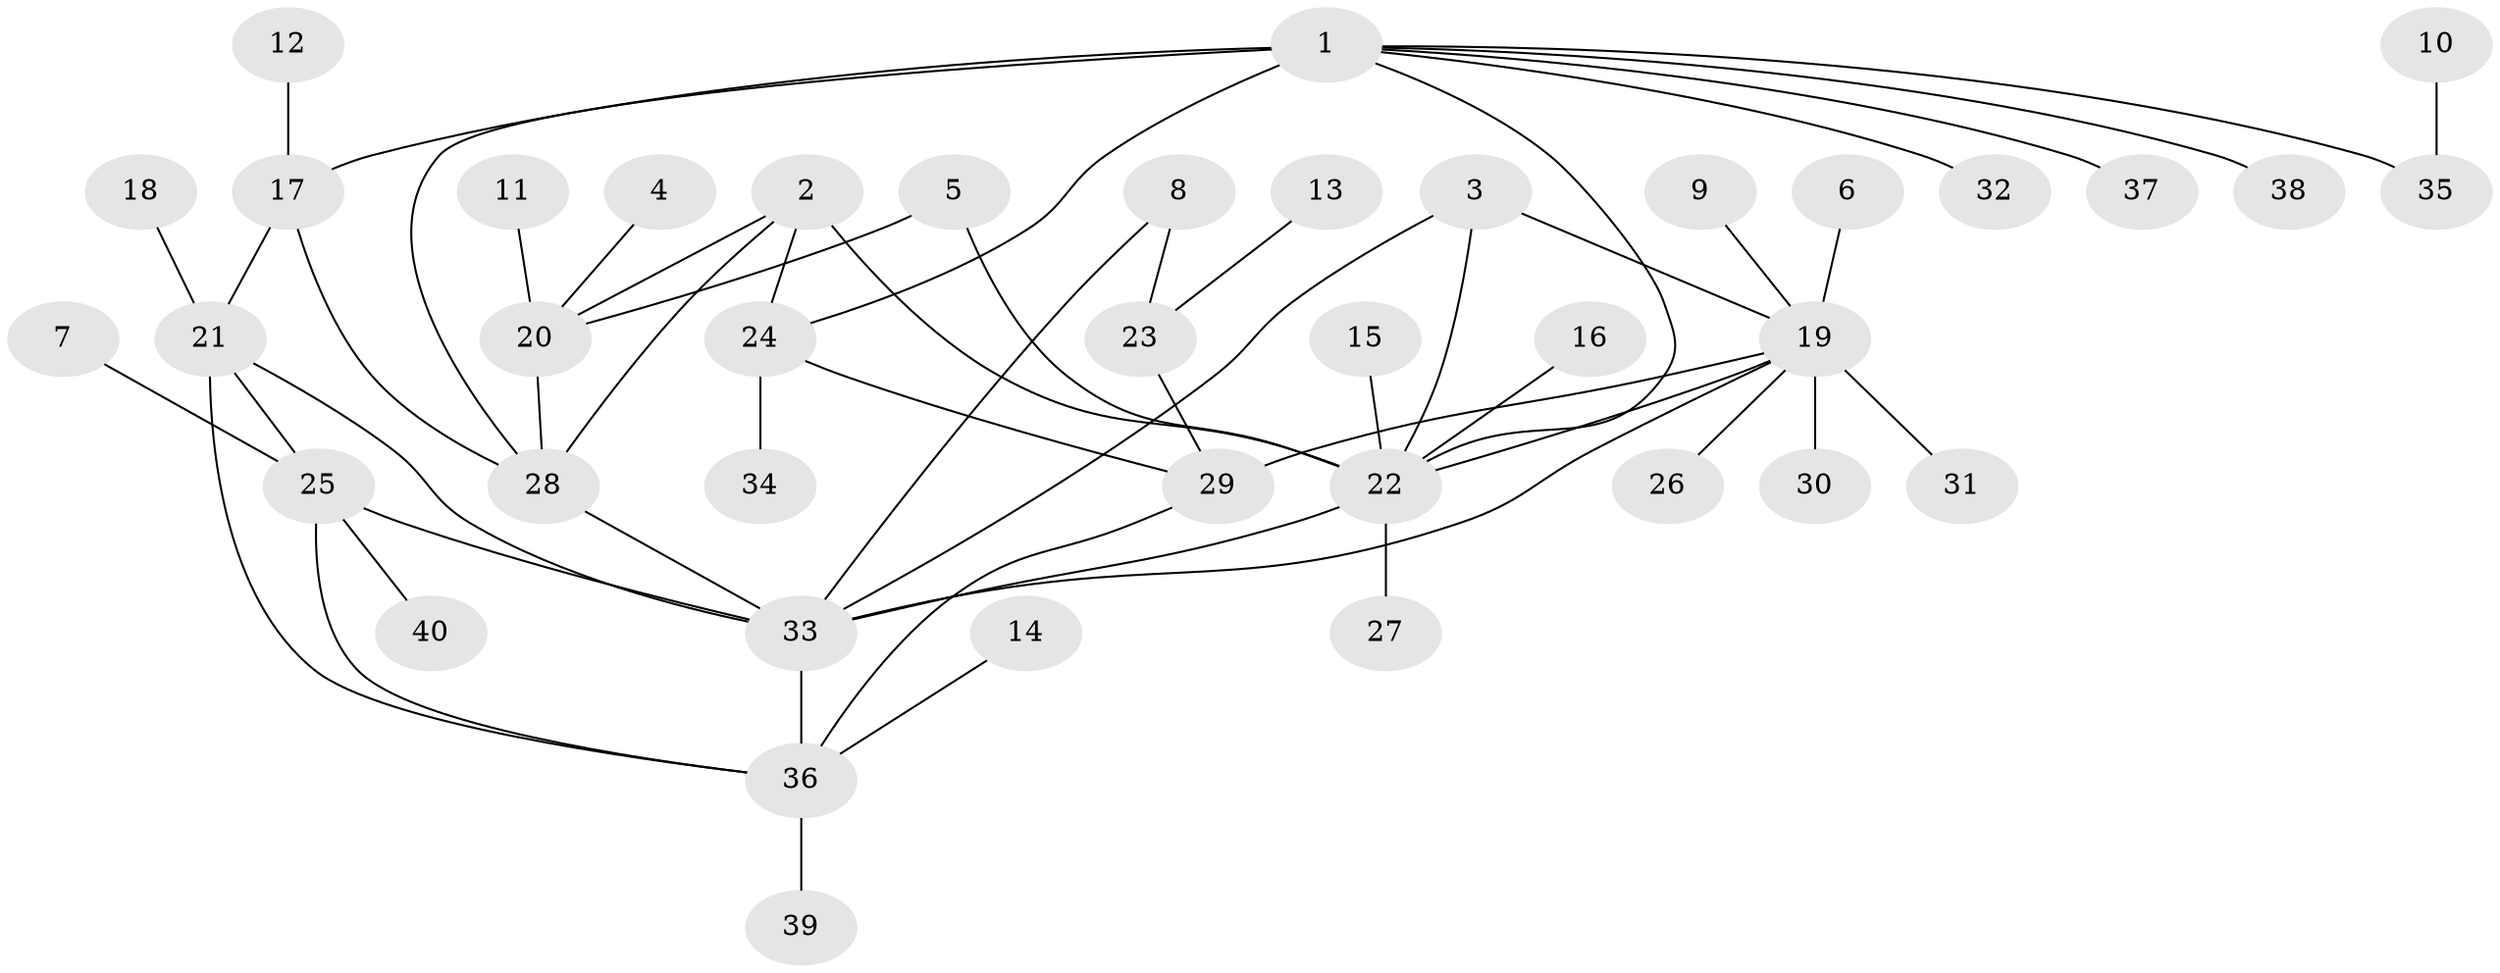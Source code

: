 // original degree distribution, {5: 0.075, 7: 0.0625, 4: 0.025, 6: 0.025, 8: 0.025, 3: 0.0375, 11: 0.0125, 10: 0.0125, 1: 0.5125, 2: 0.2125}
// Generated by graph-tools (version 1.1) at 2025/26/03/09/25 03:26:37]
// undirected, 40 vertices, 55 edges
graph export_dot {
graph [start="1"]
  node [color=gray90,style=filled];
  1;
  2;
  3;
  4;
  5;
  6;
  7;
  8;
  9;
  10;
  11;
  12;
  13;
  14;
  15;
  16;
  17;
  18;
  19;
  20;
  21;
  22;
  23;
  24;
  25;
  26;
  27;
  28;
  29;
  30;
  31;
  32;
  33;
  34;
  35;
  36;
  37;
  38;
  39;
  40;
  1 -- 17 [weight=3.0];
  1 -- 22 [weight=1.0];
  1 -- 24 [weight=1.0];
  1 -- 28 [weight=1.0];
  1 -- 32 [weight=1.0];
  1 -- 35 [weight=1.0];
  1 -- 37 [weight=1.0];
  1 -- 38 [weight=1.0];
  2 -- 20 [weight=2.0];
  2 -- 22 [weight=1.0];
  2 -- 24 [weight=1.0];
  2 -- 28 [weight=1.0];
  3 -- 19 [weight=1.0];
  3 -- 22 [weight=1.0];
  3 -- 33 [weight=1.0];
  4 -- 20 [weight=1.0];
  5 -- 20 [weight=1.0];
  5 -- 22 [weight=1.0];
  6 -- 19 [weight=1.0];
  7 -- 25 [weight=1.0];
  8 -- 23 [weight=1.0];
  8 -- 33 [weight=1.0];
  9 -- 19 [weight=1.0];
  10 -- 35 [weight=1.0];
  11 -- 20 [weight=1.0];
  12 -- 17 [weight=1.0];
  13 -- 23 [weight=1.0];
  14 -- 36 [weight=1.0];
  15 -- 22 [weight=1.0];
  16 -- 22 [weight=1.0];
  17 -- 21 [weight=1.0];
  17 -- 28 [weight=1.0];
  18 -- 21 [weight=1.0];
  19 -- 22 [weight=1.0];
  19 -- 26 [weight=1.0];
  19 -- 29 [weight=1.0];
  19 -- 30 [weight=1.0];
  19 -- 31 [weight=1.0];
  19 -- 33 [weight=1.0];
  20 -- 28 [weight=2.0];
  21 -- 25 [weight=1.0];
  21 -- 33 [weight=1.0];
  21 -- 36 [weight=1.0];
  22 -- 27 [weight=1.0];
  22 -- 33 [weight=1.0];
  23 -- 29 [weight=1.0];
  24 -- 29 [weight=3.0];
  24 -- 34 [weight=1.0];
  25 -- 33 [weight=1.0];
  25 -- 36 [weight=1.0];
  25 -- 40 [weight=1.0];
  28 -- 33 [weight=1.0];
  29 -- 36 [weight=1.0];
  33 -- 36 [weight=1.0];
  36 -- 39 [weight=1.0];
}
